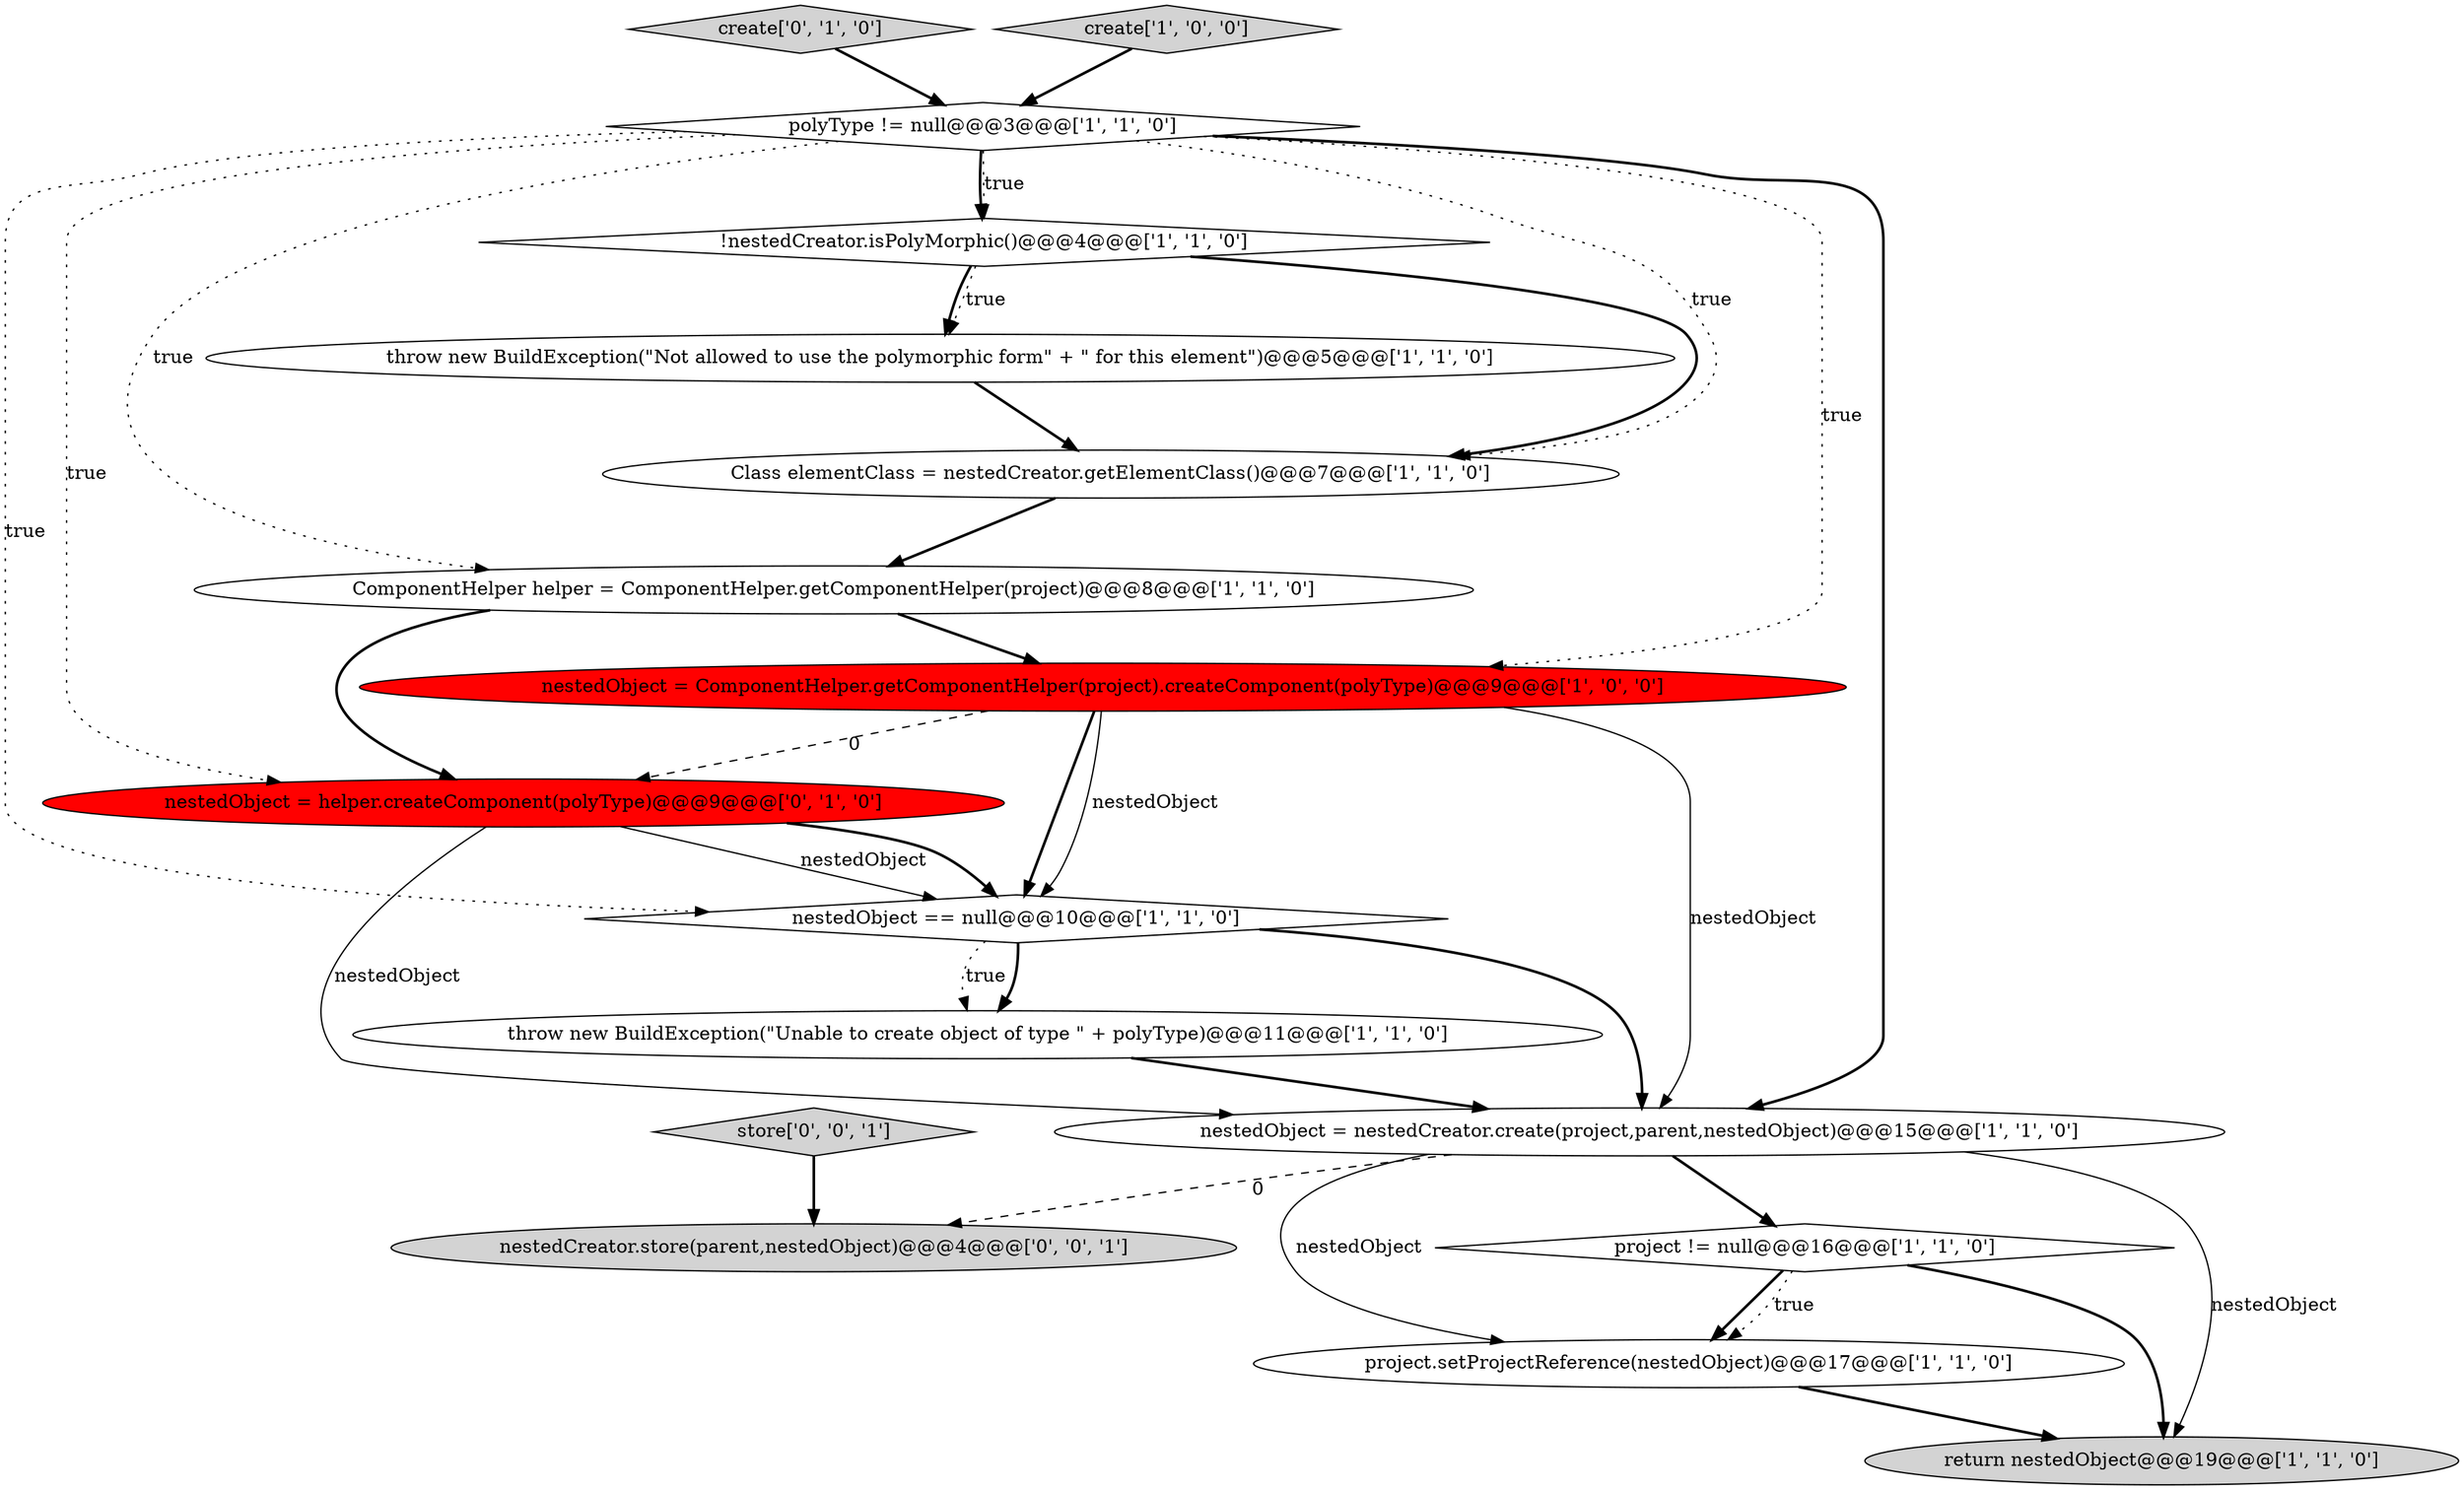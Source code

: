 digraph {
16 [style = filled, label = "store['0', '0', '1']", fillcolor = lightgray, shape = diamond image = "AAA0AAABBB3BBB"];
5 [style = filled, label = "nestedObject = nestedCreator.create(project,parent,nestedObject)@@@15@@@['1', '1', '0']", fillcolor = white, shape = ellipse image = "AAA0AAABBB1BBB"];
8 [style = filled, label = "Class elementClass = nestedCreator.getElementClass()@@@7@@@['1', '1', '0']", fillcolor = white, shape = ellipse image = "AAA0AAABBB1BBB"];
14 [style = filled, label = "nestedObject = helper.createComponent(polyType)@@@9@@@['0', '1', '0']", fillcolor = red, shape = ellipse image = "AAA1AAABBB2BBB"];
12 [style = filled, label = "project.setProjectReference(nestedObject)@@@17@@@['1', '1', '0']", fillcolor = white, shape = ellipse image = "AAA0AAABBB1BBB"];
11 [style = filled, label = "nestedObject = ComponentHelper.getComponentHelper(project).createComponent(polyType)@@@9@@@['1', '0', '0']", fillcolor = red, shape = ellipse image = "AAA1AAABBB1BBB"];
4 [style = filled, label = "throw new BuildException(\"Unable to create object of type \" + polyType)@@@11@@@['1', '1', '0']", fillcolor = white, shape = ellipse image = "AAA0AAABBB1BBB"];
13 [style = filled, label = "create['0', '1', '0']", fillcolor = lightgray, shape = diamond image = "AAA0AAABBB2BBB"];
2 [style = filled, label = "return nestedObject@@@19@@@['1', '1', '0']", fillcolor = lightgray, shape = ellipse image = "AAA0AAABBB1BBB"];
1 [style = filled, label = "ComponentHelper helper = ComponentHelper.getComponentHelper(project)@@@8@@@['1', '1', '0']", fillcolor = white, shape = ellipse image = "AAA0AAABBB1BBB"];
15 [style = filled, label = "nestedCreator.store(parent,nestedObject)@@@4@@@['0', '0', '1']", fillcolor = lightgray, shape = ellipse image = "AAA0AAABBB3BBB"];
0 [style = filled, label = "throw new BuildException(\"Not allowed to use the polymorphic form\" + \" for this element\")@@@5@@@['1', '1', '0']", fillcolor = white, shape = ellipse image = "AAA0AAABBB1BBB"];
7 [style = filled, label = "project != null@@@16@@@['1', '1', '0']", fillcolor = white, shape = diamond image = "AAA0AAABBB1BBB"];
3 [style = filled, label = "!nestedCreator.isPolyMorphic()@@@4@@@['1', '1', '0']", fillcolor = white, shape = diamond image = "AAA0AAABBB1BBB"];
6 [style = filled, label = "polyType != null@@@3@@@['1', '1', '0']", fillcolor = white, shape = diamond image = "AAA0AAABBB1BBB"];
10 [style = filled, label = "create['1', '0', '0']", fillcolor = lightgray, shape = diamond image = "AAA0AAABBB1BBB"];
9 [style = filled, label = "nestedObject == null@@@10@@@['1', '1', '0']", fillcolor = white, shape = diamond image = "AAA0AAABBB1BBB"];
6->3 [style = bold, label=""];
16->15 [style = bold, label=""];
7->12 [style = bold, label=""];
11->9 [style = solid, label="nestedObject"];
9->4 [style = bold, label=""];
6->1 [style = dotted, label="true"];
11->9 [style = bold, label=""];
10->6 [style = bold, label=""];
3->0 [style = bold, label=""];
1->11 [style = bold, label=""];
7->12 [style = dotted, label="true"];
14->5 [style = solid, label="nestedObject"];
5->12 [style = solid, label="nestedObject"];
8->1 [style = bold, label=""];
6->5 [style = bold, label=""];
12->2 [style = bold, label=""];
6->14 [style = dotted, label="true"];
11->5 [style = solid, label="nestedObject"];
6->9 [style = dotted, label="true"];
14->9 [style = solid, label="nestedObject"];
6->8 [style = dotted, label="true"];
7->2 [style = bold, label=""];
5->2 [style = solid, label="nestedObject"];
3->8 [style = bold, label=""];
11->14 [style = dashed, label="0"];
0->8 [style = bold, label=""];
3->0 [style = dotted, label="true"];
9->5 [style = bold, label=""];
9->4 [style = dotted, label="true"];
5->7 [style = bold, label=""];
14->9 [style = bold, label=""];
1->14 [style = bold, label=""];
6->11 [style = dotted, label="true"];
13->6 [style = bold, label=""];
6->3 [style = dotted, label="true"];
5->15 [style = dashed, label="0"];
4->5 [style = bold, label=""];
}

